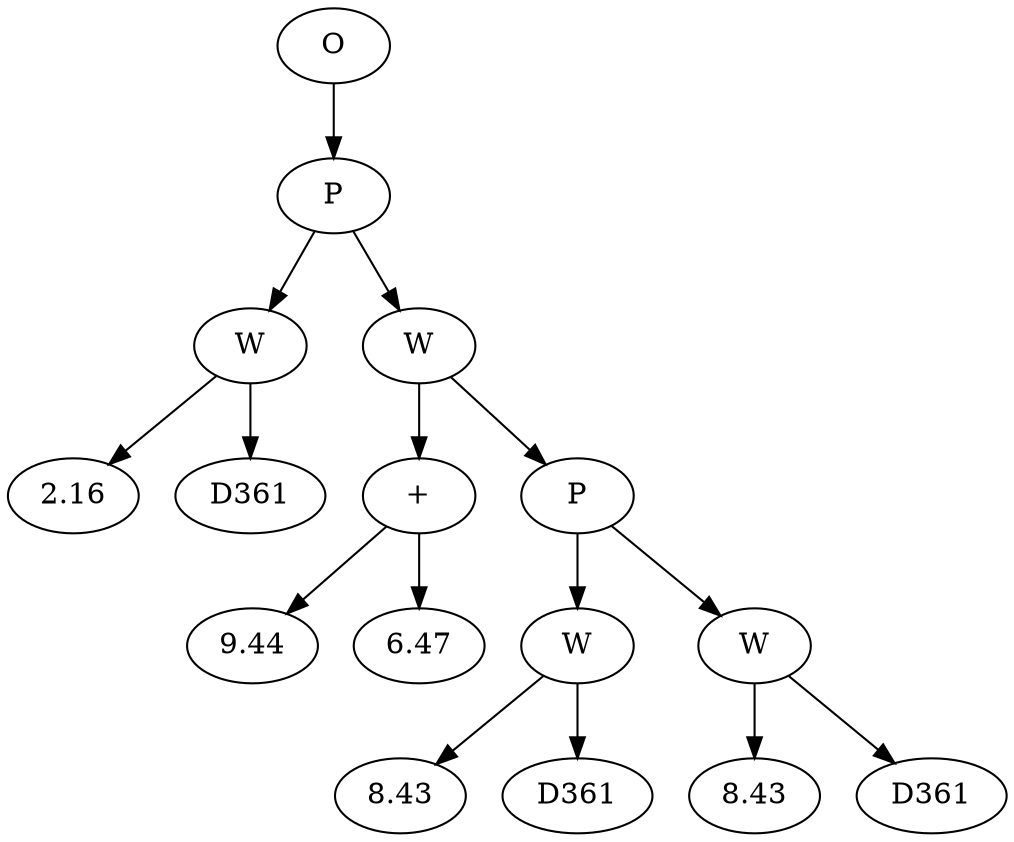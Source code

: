 // Tree
digraph {
	43239785 [label=O]
	43239786 [label=P]
	43239785 -> 43239786
	43239787 [label=W]
	43239786 -> 43239787
	43239788 [label=2.16]
	43239787 -> 43239788
	43239789 [label=D361]
	43239787 -> 43239789
	43239790 [label=W]
	43239786 -> 43239790
	43239791 [label="+"]
	43239790 -> 43239791
	43239792 [label=9.44]
	43239791 -> 43239792
	43239793 [label=6.47]
	43239791 -> 43239793
	43239794 [label=P]
	43239790 -> 43239794
	43239795 [label=W]
	43239794 -> 43239795
	43239796 [label=8.43]
	43239795 -> 43239796
	43239797 [label=D361]
	43239795 -> 43239797
	43239798 [label=W]
	43239794 -> 43239798
	43239799 [label=8.43]
	43239798 -> 43239799
	43239800 [label=D361]
	43239798 -> 43239800
}
